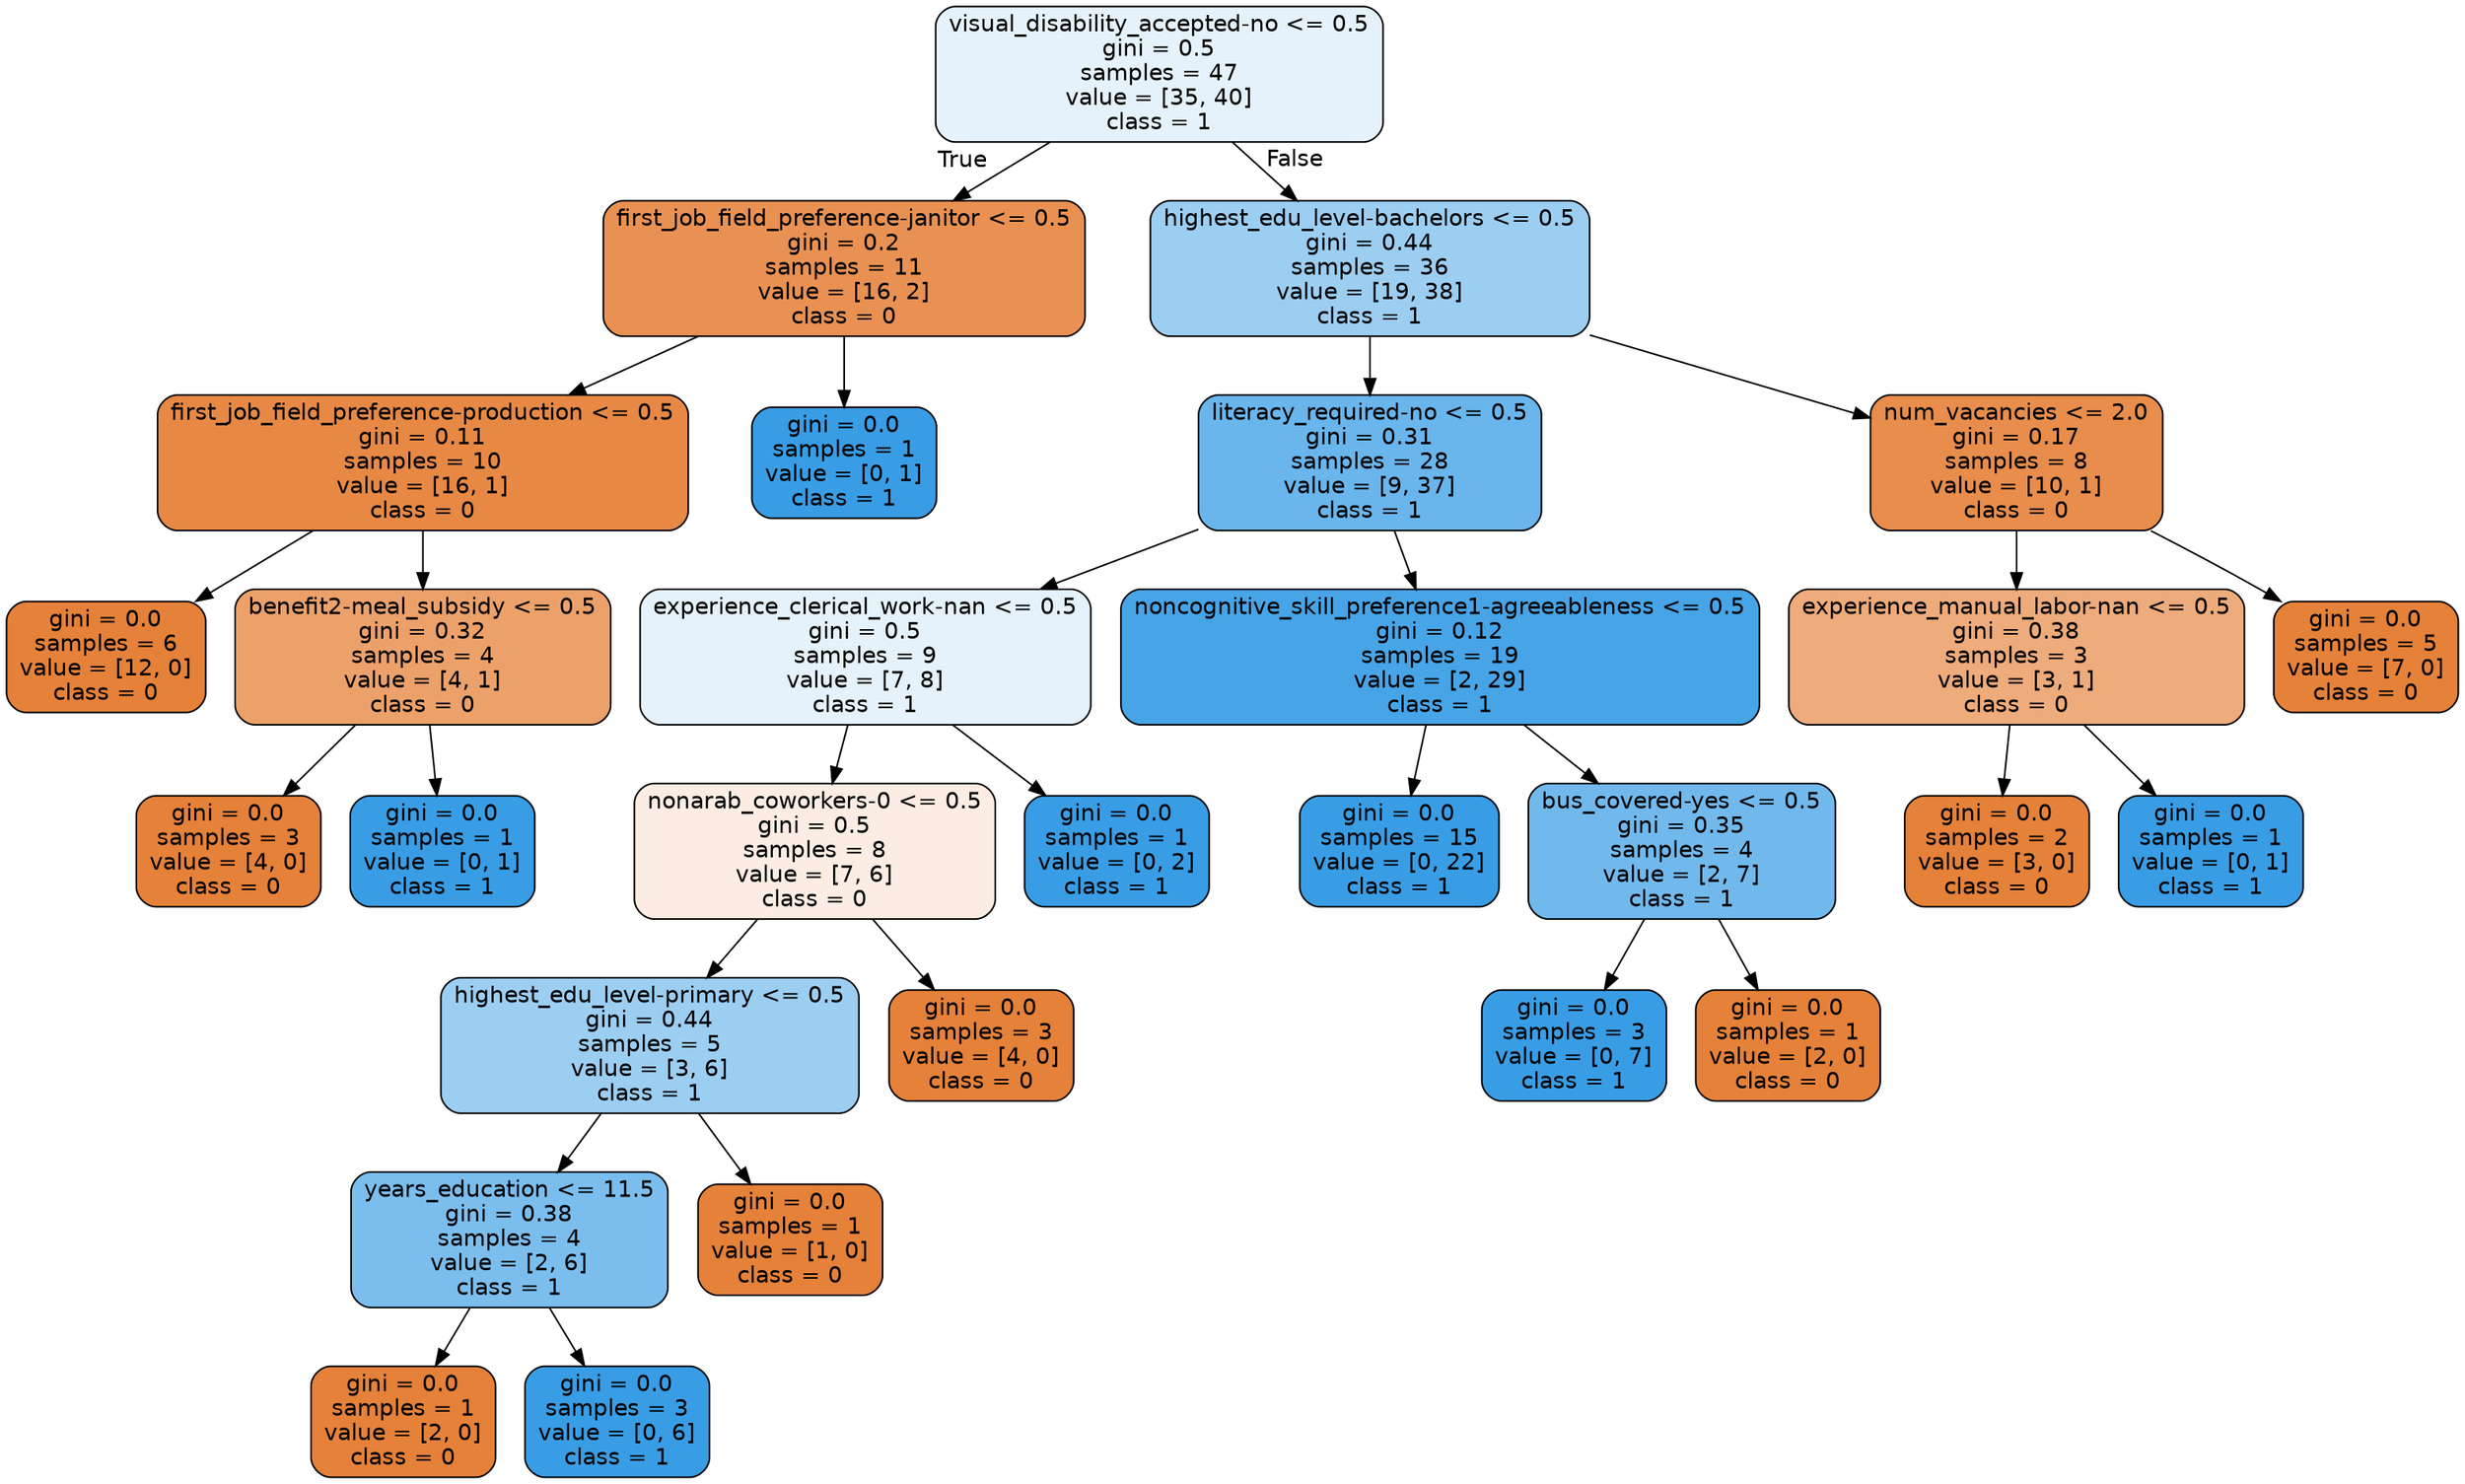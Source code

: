 digraph Tree {
node [shape=box, style="filled, rounded", color="black", fontname=helvetica] ;
edge [fontname=helvetica] ;
0 [label="visual_disability_accepted-no <= 0.5\ngini = 0.5\nsamples = 47\nvalue = [35, 40]\nclass = 1", fillcolor="#399de520"] ;
1 [label="first_job_field_preference-janitor <= 0.5\ngini = 0.2\nsamples = 11\nvalue = [16, 2]\nclass = 0", fillcolor="#e58139df"] ;
0 -> 1 [labeldistance=2.5, labelangle=45, headlabel="True"] ;
2 [label="first_job_field_preference-production <= 0.5\ngini = 0.11\nsamples = 10\nvalue = [16, 1]\nclass = 0", fillcolor="#e58139ef"] ;
1 -> 2 ;
3 [label="gini = 0.0\nsamples = 6\nvalue = [12, 0]\nclass = 0", fillcolor="#e58139ff"] ;
2 -> 3 ;
4 [label="benefit2-meal_subsidy <= 0.5\ngini = 0.32\nsamples = 4\nvalue = [4, 1]\nclass = 0", fillcolor="#e58139bf"] ;
2 -> 4 ;
5 [label="gini = 0.0\nsamples = 3\nvalue = [4, 0]\nclass = 0", fillcolor="#e58139ff"] ;
4 -> 5 ;
6 [label="gini = 0.0\nsamples = 1\nvalue = [0, 1]\nclass = 1", fillcolor="#399de5ff"] ;
4 -> 6 ;
7 [label="gini = 0.0\nsamples = 1\nvalue = [0, 1]\nclass = 1", fillcolor="#399de5ff"] ;
1 -> 7 ;
8 [label="highest_edu_level-bachelors <= 0.5\ngini = 0.44\nsamples = 36\nvalue = [19, 38]\nclass = 1", fillcolor="#399de57f"] ;
0 -> 8 [labeldistance=2.5, labelangle=-45, headlabel="False"] ;
9 [label="literacy_required-no <= 0.5\ngini = 0.31\nsamples = 28\nvalue = [9, 37]\nclass = 1", fillcolor="#399de5c1"] ;
8 -> 9 ;
10 [label="experience_clerical_work-nan <= 0.5\ngini = 0.5\nsamples = 9\nvalue = [7, 8]\nclass = 1", fillcolor="#399de520"] ;
9 -> 10 ;
11 [label="nonarab_coworkers-0 <= 0.5\ngini = 0.5\nsamples = 8\nvalue = [7, 6]\nclass = 0", fillcolor="#e5813924"] ;
10 -> 11 ;
12 [label="highest_edu_level-primary <= 0.5\ngini = 0.44\nsamples = 5\nvalue = [3, 6]\nclass = 1", fillcolor="#399de57f"] ;
11 -> 12 ;
13 [label="years_education <= 11.5\ngini = 0.38\nsamples = 4\nvalue = [2, 6]\nclass = 1", fillcolor="#399de5aa"] ;
12 -> 13 ;
14 [label="gini = 0.0\nsamples = 1\nvalue = [2, 0]\nclass = 0", fillcolor="#e58139ff"] ;
13 -> 14 ;
15 [label="gini = 0.0\nsamples = 3\nvalue = [0, 6]\nclass = 1", fillcolor="#399de5ff"] ;
13 -> 15 ;
16 [label="gini = 0.0\nsamples = 1\nvalue = [1, 0]\nclass = 0", fillcolor="#e58139ff"] ;
12 -> 16 ;
17 [label="gini = 0.0\nsamples = 3\nvalue = [4, 0]\nclass = 0", fillcolor="#e58139ff"] ;
11 -> 17 ;
18 [label="gini = 0.0\nsamples = 1\nvalue = [0, 2]\nclass = 1", fillcolor="#399de5ff"] ;
10 -> 18 ;
19 [label="noncognitive_skill_preference1-agreeableness <= 0.5\ngini = 0.12\nsamples = 19\nvalue = [2, 29]\nclass = 1", fillcolor="#399de5ed"] ;
9 -> 19 ;
20 [label="gini = 0.0\nsamples = 15\nvalue = [0, 22]\nclass = 1", fillcolor="#399de5ff"] ;
19 -> 20 ;
21 [label="bus_covered-yes <= 0.5\ngini = 0.35\nsamples = 4\nvalue = [2, 7]\nclass = 1", fillcolor="#399de5b6"] ;
19 -> 21 ;
22 [label="gini = 0.0\nsamples = 3\nvalue = [0, 7]\nclass = 1", fillcolor="#399de5ff"] ;
21 -> 22 ;
23 [label="gini = 0.0\nsamples = 1\nvalue = [2, 0]\nclass = 0", fillcolor="#e58139ff"] ;
21 -> 23 ;
24 [label="num_vacancies <= 2.0\ngini = 0.17\nsamples = 8\nvalue = [10, 1]\nclass = 0", fillcolor="#e58139e6"] ;
8 -> 24 ;
25 [label="experience_manual_labor-nan <= 0.5\ngini = 0.38\nsamples = 3\nvalue = [3, 1]\nclass = 0", fillcolor="#e58139aa"] ;
24 -> 25 ;
26 [label="gini = 0.0\nsamples = 2\nvalue = [3, 0]\nclass = 0", fillcolor="#e58139ff"] ;
25 -> 26 ;
27 [label="gini = 0.0\nsamples = 1\nvalue = [0, 1]\nclass = 1", fillcolor="#399de5ff"] ;
25 -> 27 ;
28 [label="gini = 0.0\nsamples = 5\nvalue = [7, 0]\nclass = 0", fillcolor="#e58139ff"] ;
24 -> 28 ;
}